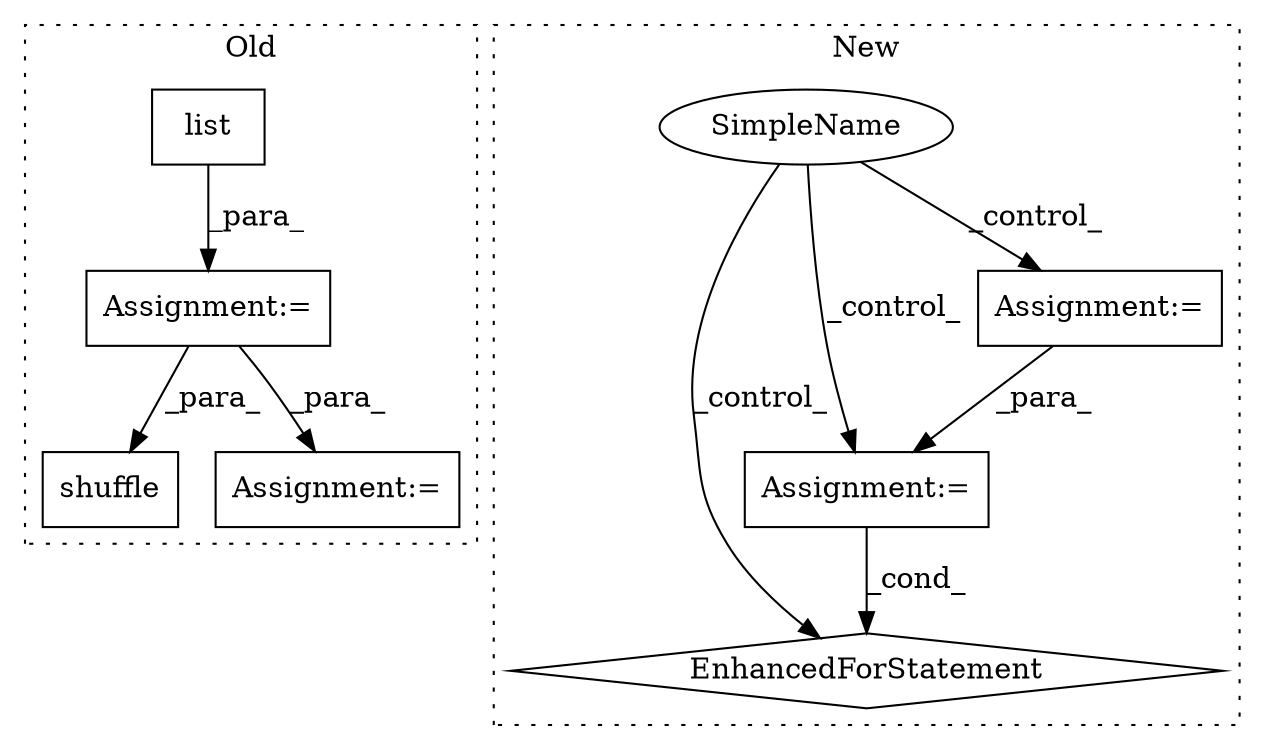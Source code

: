 digraph G {
subgraph cluster0 {
1 [label="shuffle" a="32" s="720,735" l="8,1" shape="box"];
6 [label="Assignment:=" a="7" s="585" l="1" shape="box"];
7 [label="Assignment:=" a="7" s="661" l="1" shape="box"];
8 [label="list" a="32" s="586,609" l="5,1" shape="box"];
label = "Old";
style="dotted";
}
subgraph cluster1 {
2 [label="EnhancedForStatement" a="70" s="2186,2271" l="57,2" shape="diamond"];
3 [label="Assignment:=" a="7" s="2186,2271" l="57,2" shape="box"];
4 [label="SimpleName" a="42" s="" l="" shape="ellipse"];
5 [label="Assignment:=" a="7" s="1862" l="1" shape="box"];
label = "New";
style="dotted";
}
3 -> 2 [label="_cond_"];
4 -> 2 [label="_control_"];
4 -> 3 [label="_control_"];
4 -> 5 [label="_control_"];
5 -> 3 [label="_para_"];
6 -> 1 [label="_para_"];
6 -> 7 [label="_para_"];
8 -> 6 [label="_para_"];
}
